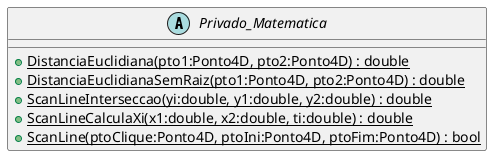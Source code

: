 @startuml
abstract class Privado_Matematica {
    + {static} DistanciaEuclidiana(pto1:Ponto4D, pto2:Ponto4D) : double
    + {static} DistanciaEuclidianaSemRaiz(pto1:Ponto4D, pto2:Ponto4D) : double
    + {static} ScanLineInterseccao(yi:double, y1:double, y2:double) : double
    + {static} ScanLineCalculaXi(x1:double, x2:double, ti:double) : double
    + {static} ScanLine(ptoClique:Ponto4D, ptoIni:Ponto4D, ptoFim:Ponto4D) : bool
}
@enduml
